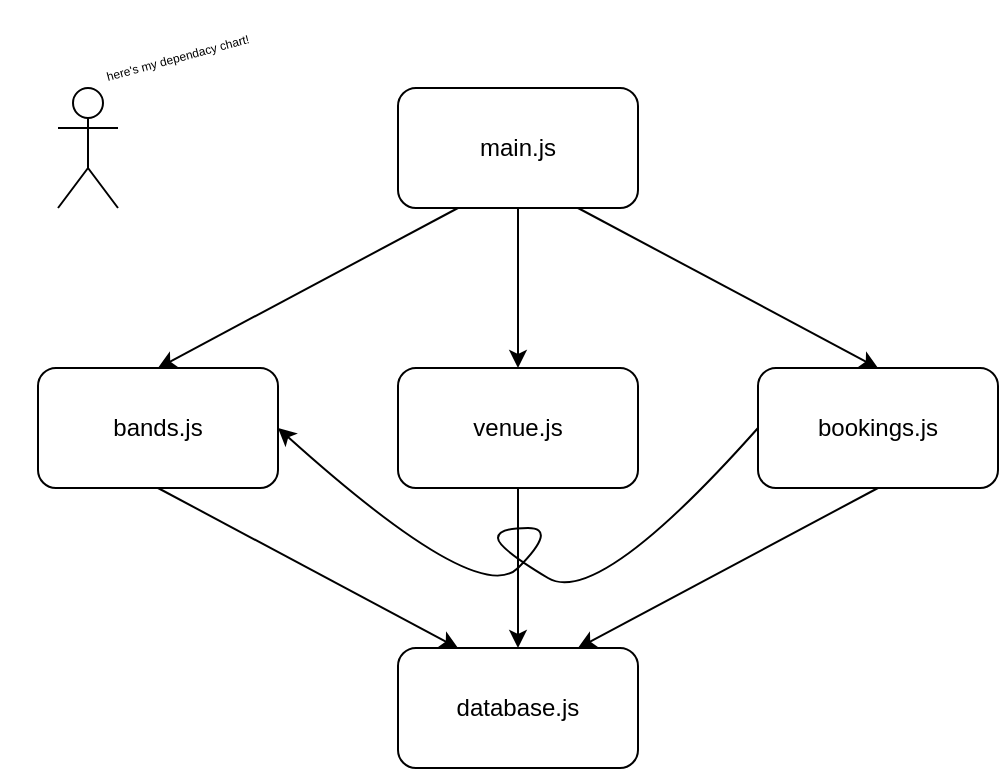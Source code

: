 <mxfile>
    <diagram id="3q5Is2DxSl18AbrHdQQR" name="Page-1">
        <mxGraphModel dx="610" dy="511" grid="1" gridSize="10" guides="1" tooltips="1" connect="1" arrows="1" fold="1" page="1" pageScale="1" pageWidth="850" pageHeight="1100" math="0" shadow="0">
            <root>
                <mxCell id="0"/>
                <mxCell id="1" parent="0"/>
                <mxCell id="6" style="edgeStyle=none;html=1;exitX=0.25;exitY=1;exitDx=0;exitDy=0;entryX=0.5;entryY=0;entryDx=0;entryDy=0;" edge="1" parent="1" source="2" target="3">
                    <mxGeometry relative="1" as="geometry"/>
                </mxCell>
                <mxCell id="7" style="edgeStyle=none;html=1;exitX=0.5;exitY=1;exitDx=0;exitDy=0;entryX=0.5;entryY=0;entryDx=0;entryDy=0;" edge="1" parent="1" source="2" target="4">
                    <mxGeometry relative="1" as="geometry"/>
                </mxCell>
                <mxCell id="8" style="edgeStyle=none;html=1;exitX=0.75;exitY=1;exitDx=0;exitDy=0;entryX=0.5;entryY=0;entryDx=0;entryDy=0;" edge="1" parent="1" source="2" target="5">
                    <mxGeometry relative="1" as="geometry"/>
                </mxCell>
                <mxCell id="2" value="main.js" style="rounded=1;whiteSpace=wrap;html=1;" vertex="1" parent="1">
                    <mxGeometry x="220" y="90" width="120" height="60" as="geometry"/>
                </mxCell>
                <mxCell id="10" style="edgeStyle=none;html=1;exitX=0.5;exitY=1;exitDx=0;exitDy=0;entryX=0.25;entryY=0;entryDx=0;entryDy=0;" edge="1" parent="1" source="3" target="9">
                    <mxGeometry relative="1" as="geometry"/>
                </mxCell>
                <mxCell id="3" value="bands.js" style="rounded=1;whiteSpace=wrap;html=1;" vertex="1" parent="1">
                    <mxGeometry x="40" y="230" width="120" height="60" as="geometry"/>
                </mxCell>
                <mxCell id="11" style="edgeStyle=none;html=1;exitX=0.5;exitY=1;exitDx=0;exitDy=0;entryX=0.5;entryY=0;entryDx=0;entryDy=0;" edge="1" parent="1" source="4" target="9">
                    <mxGeometry relative="1" as="geometry"/>
                </mxCell>
                <mxCell id="12" style="edgeStyle=none;html=1;exitX=0.5;exitY=1;exitDx=0;exitDy=0;entryX=0.75;entryY=0;entryDx=0;entryDy=0;" edge="1" parent="1" source="5" target="9">
                    <mxGeometry relative="1" as="geometry"/>
                </mxCell>
                <mxCell id="5" value="bookings.js" style="rounded=1;whiteSpace=wrap;html=1;" vertex="1" parent="1">
                    <mxGeometry x="400" y="230" width="120" height="60" as="geometry"/>
                </mxCell>
                <mxCell id="9" value="database.js" style="rounded=1;whiteSpace=wrap;html=1;" vertex="1" parent="1">
                    <mxGeometry x="220" y="370" width="120" height="60" as="geometry"/>
                </mxCell>
                <mxCell id="4" value="venue.js" style="rounded=1;whiteSpace=wrap;html=1;shadow=0;" vertex="1" parent="1">
                    <mxGeometry x="220" y="230" width="120" height="60" as="geometry"/>
                </mxCell>
                <mxCell id="16" value="" style="curved=1;endArrow=classic;html=1;exitX=0;exitY=0.5;exitDx=0;exitDy=0;entryX=1;entryY=0.5;entryDx=0;entryDy=0;" edge="1" parent="1" source="5" target="3">
                    <mxGeometry width="50" height="50" relative="1" as="geometry">
                        <mxPoint x="590" y="420" as="sourcePoint"/>
                        <mxPoint x="640" y="370" as="targetPoint"/>
                        <Array as="points">
                            <mxPoint x="320" y="350"/>
                            <mxPoint x="270" y="320"/>
                            <mxPoint x="270" y="310"/>
                            <mxPoint x="300" y="310"/>
                            <mxPoint x="260" y="350"/>
                        </Array>
                    </mxGeometry>
                </mxCell>
                <mxCell id="17" value="" style="shape=umlActor;verticalLabelPosition=bottom;verticalAlign=top;html=1;outlineConnect=0;shadow=0;" vertex="1" parent="1">
                    <mxGeometry x="50" y="90" width="30" height="60" as="geometry"/>
                </mxCell>
                <mxCell id="18" value="here's my dependacy chart!" style="text;html=1;strokeColor=none;fillColor=none;align=center;verticalAlign=middle;whiteSpace=wrap;rounded=0;shadow=0;rotation=-15;fontSize=6;" vertex="1" parent="1">
                    <mxGeometry x="20" y="70" width="180" height="10" as="geometry"/>
                </mxCell>
            </root>
        </mxGraphModel>
    </diagram>
</mxfile>